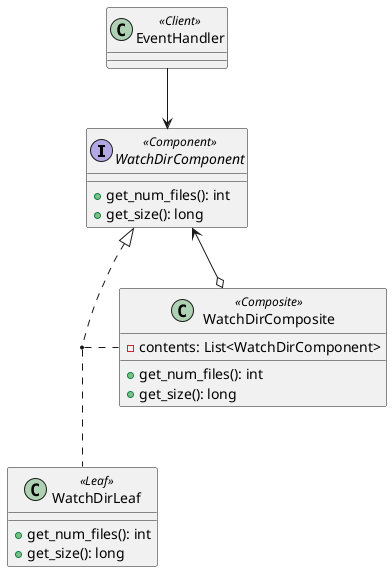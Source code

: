 @startuml

Interface WatchDirComponent <<Component>> {
    + get_num_files(): int
    + get_size(): long
}

class WatchDirComposite <<Composite>> {
    - contents: List<WatchDirComponent>

    + get_num_files(): int
    + get_size(): long
}

class WatchDirLeaf <<Leaf>> {
    + get_num_files(): int
    + get_size(): long
}

class EventHandler <<Client>> {

}

EventHandler --> WatchDirComponent

WatchDirComponent <|.. WatchDirLeaf
(WatchDirComponent, WatchDirLeaf) .. WatchDirComposite

WatchDirComponent <--o WatchDirComposite


@enduml